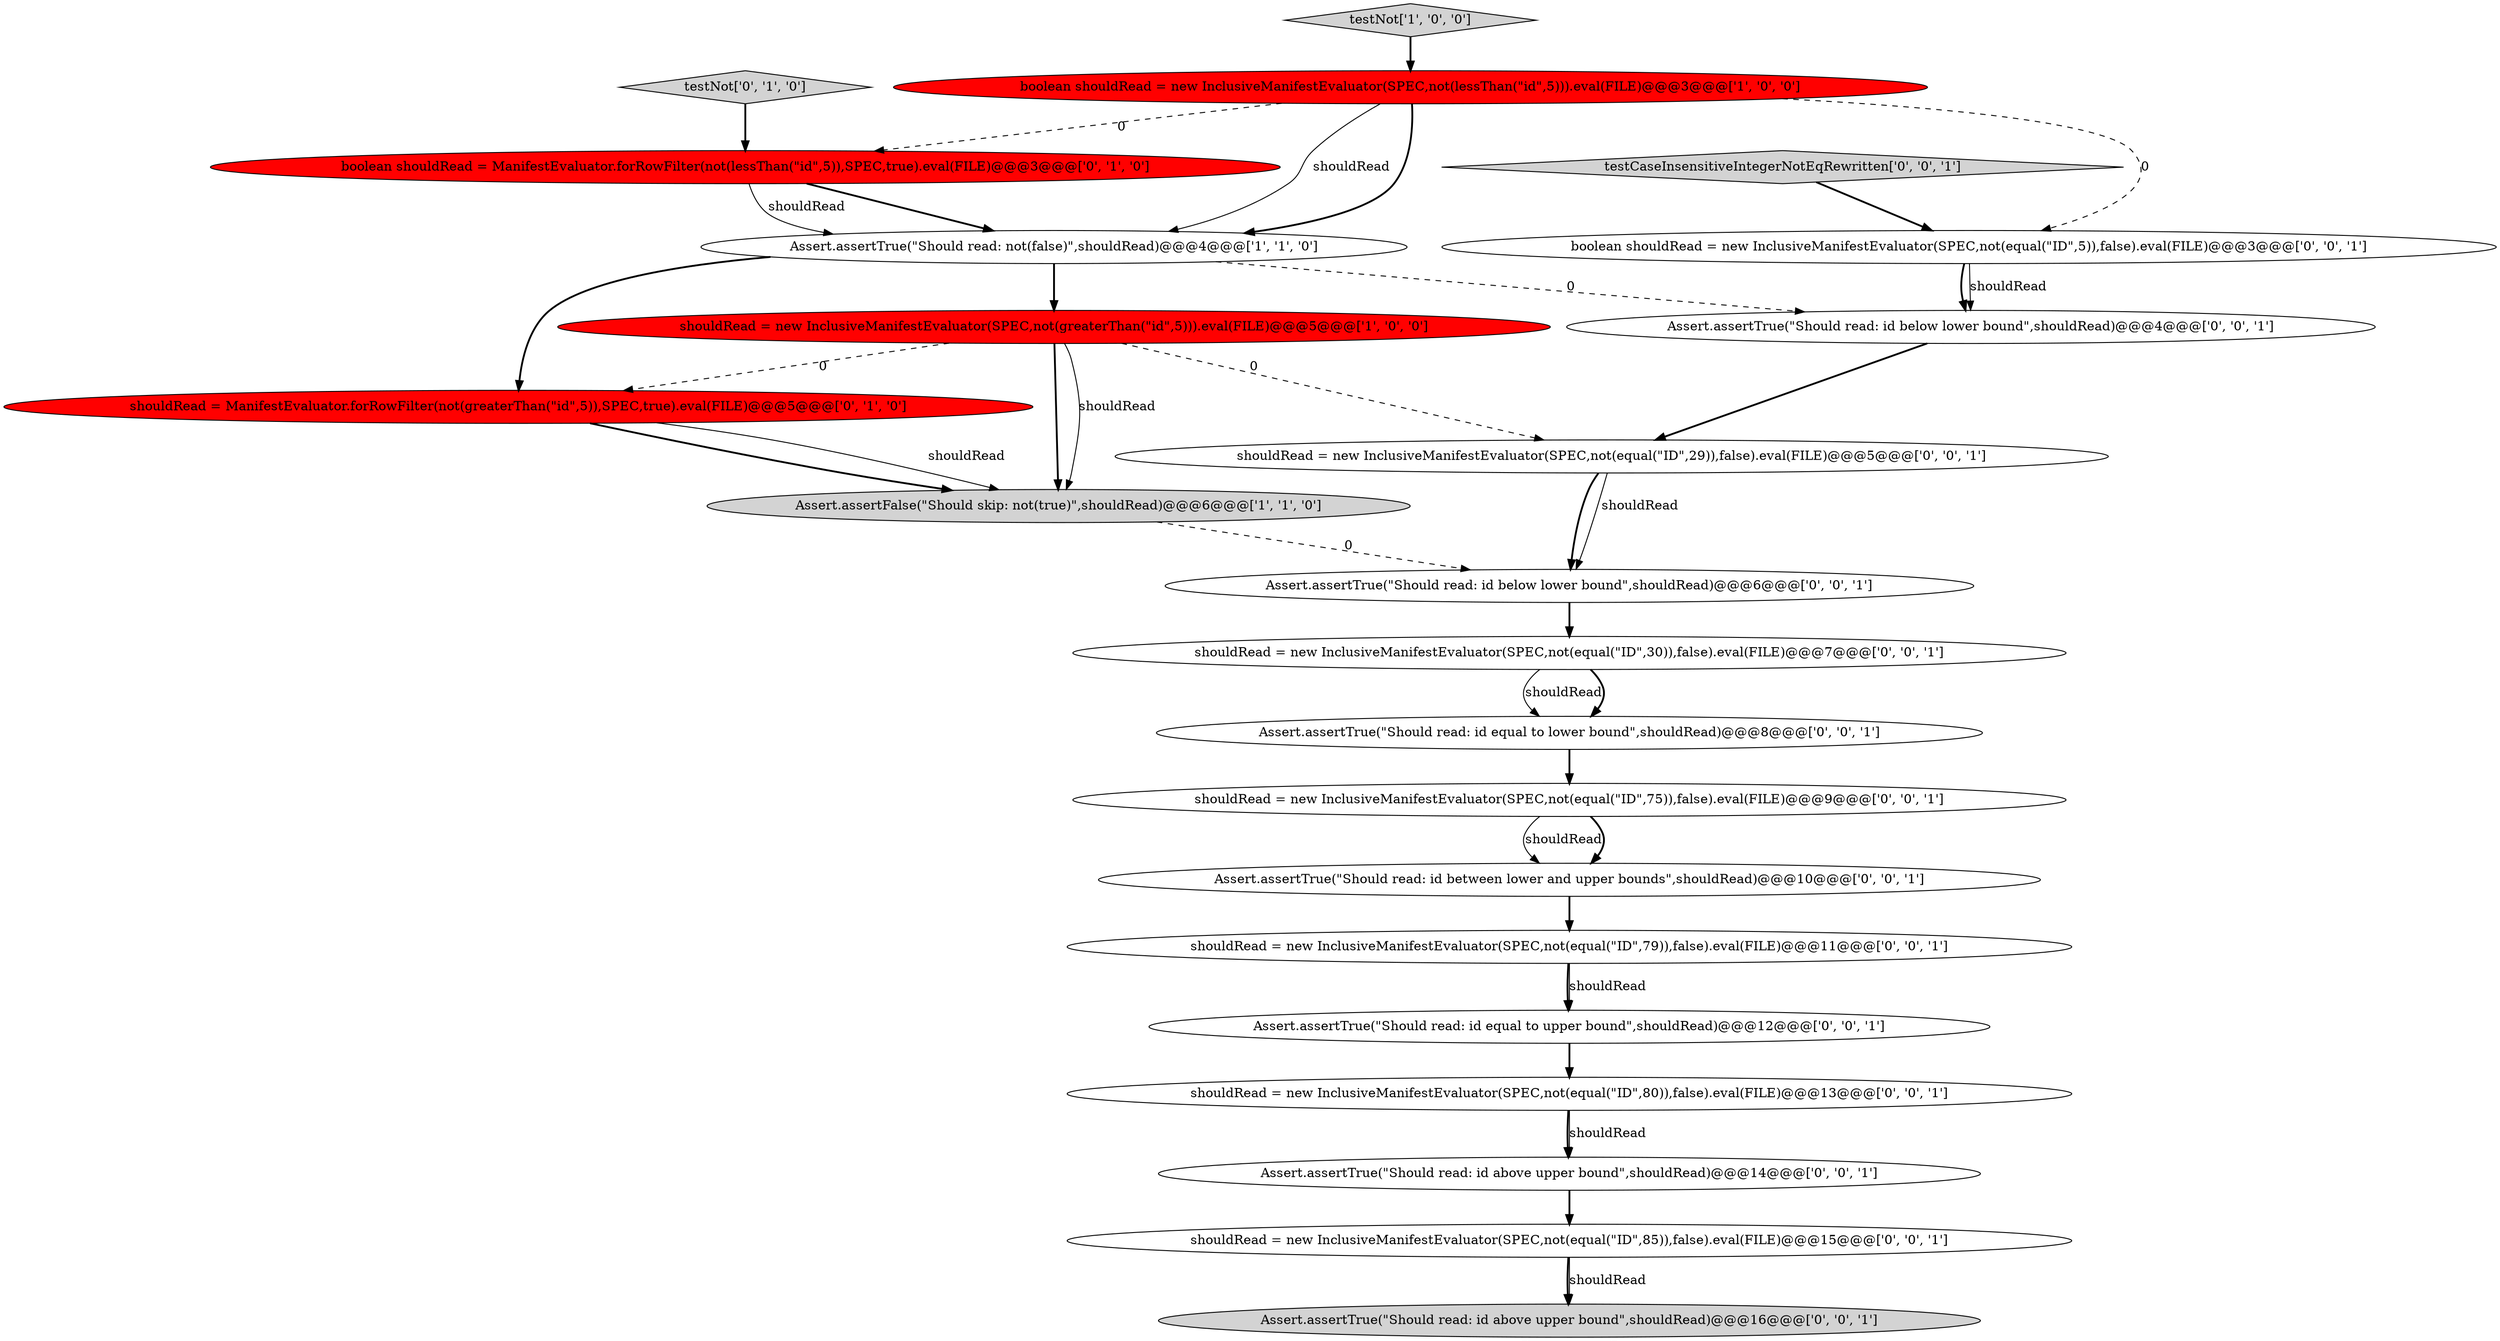digraph {
7 [style = filled, label = "testNot['0', '1', '0']", fillcolor = lightgray, shape = diamond image = "AAA0AAABBB2BBB"];
17 [style = filled, label = "shouldRead = new InclusiveManifestEvaluator(SPEC,not(equal(\"ID\",75)),false).eval(FILE)@@@9@@@['0', '0', '1']", fillcolor = white, shape = ellipse image = "AAA0AAABBB3BBB"];
3 [style = filled, label = "shouldRead = new InclusiveManifestEvaluator(SPEC,not(greaterThan(\"id\",5))).eval(FILE)@@@5@@@['1', '0', '0']", fillcolor = red, shape = ellipse image = "AAA1AAABBB1BBB"];
12 [style = filled, label = "Assert.assertTrue(\"Should read: id above upper bound\",shouldRead)@@@14@@@['0', '0', '1']", fillcolor = white, shape = ellipse image = "AAA0AAABBB3BBB"];
4 [style = filled, label = "Assert.assertFalse(\"Should skip: not(true)\",shouldRead)@@@6@@@['1', '1', '0']", fillcolor = lightgray, shape = ellipse image = "AAA0AAABBB1BBB"];
11 [style = filled, label = "Assert.assertTrue(\"Should read: id below lower bound\",shouldRead)@@@6@@@['0', '0', '1']", fillcolor = white, shape = ellipse image = "AAA0AAABBB3BBB"];
9 [style = filled, label = "boolean shouldRead = new InclusiveManifestEvaluator(SPEC,not(equal(\"ID\",5)),false).eval(FILE)@@@3@@@['0', '0', '1']", fillcolor = white, shape = ellipse image = "AAA0AAABBB3BBB"];
13 [style = filled, label = "shouldRead = new InclusiveManifestEvaluator(SPEC,not(equal(\"ID\",29)),false).eval(FILE)@@@5@@@['0', '0', '1']", fillcolor = white, shape = ellipse image = "AAA0AAABBB3BBB"];
19 [style = filled, label = "Assert.assertTrue(\"Should read: id equal to upper bound\",shouldRead)@@@12@@@['0', '0', '1']", fillcolor = white, shape = ellipse image = "AAA0AAABBB3BBB"];
10 [style = filled, label = "Assert.assertTrue(\"Should read: id above upper bound\",shouldRead)@@@16@@@['0', '0', '1']", fillcolor = lightgray, shape = ellipse image = "AAA0AAABBB3BBB"];
14 [style = filled, label = "Assert.assertTrue(\"Should read: id between lower and upper bounds\",shouldRead)@@@10@@@['0', '0', '1']", fillcolor = white, shape = ellipse image = "AAA0AAABBB3BBB"];
8 [style = filled, label = "shouldRead = new InclusiveManifestEvaluator(SPEC,not(equal(\"ID\",79)),false).eval(FILE)@@@11@@@['0', '0', '1']", fillcolor = white, shape = ellipse image = "AAA0AAABBB3BBB"];
22 [style = filled, label = "shouldRead = new InclusiveManifestEvaluator(SPEC,not(equal(\"ID\",30)),false).eval(FILE)@@@7@@@['0', '0', '1']", fillcolor = white, shape = ellipse image = "AAA0AAABBB3BBB"];
18 [style = filled, label = "shouldRead = new InclusiveManifestEvaluator(SPEC,not(equal(\"ID\",80)),false).eval(FILE)@@@13@@@['0', '0', '1']", fillcolor = white, shape = ellipse image = "AAA0AAABBB3BBB"];
2 [style = filled, label = "Assert.assertTrue(\"Should read: not(false)\",shouldRead)@@@4@@@['1', '1', '0']", fillcolor = white, shape = ellipse image = "AAA0AAABBB1BBB"];
20 [style = filled, label = "Assert.assertTrue(\"Should read: id equal to lower bound\",shouldRead)@@@8@@@['0', '0', '1']", fillcolor = white, shape = ellipse image = "AAA0AAABBB3BBB"];
15 [style = filled, label = "testCaseInsensitiveIntegerNotEqRewritten['0', '0', '1']", fillcolor = lightgray, shape = diamond image = "AAA0AAABBB3BBB"];
0 [style = filled, label = "boolean shouldRead = new InclusiveManifestEvaluator(SPEC,not(lessThan(\"id\",5))).eval(FILE)@@@3@@@['1', '0', '0']", fillcolor = red, shape = ellipse image = "AAA1AAABBB1BBB"];
6 [style = filled, label = "shouldRead = ManifestEvaluator.forRowFilter(not(greaterThan(\"id\",5)),SPEC,true).eval(FILE)@@@5@@@['0', '1', '0']", fillcolor = red, shape = ellipse image = "AAA1AAABBB2BBB"];
1 [style = filled, label = "testNot['1', '0', '0']", fillcolor = lightgray, shape = diamond image = "AAA0AAABBB1BBB"];
5 [style = filled, label = "boolean shouldRead = ManifestEvaluator.forRowFilter(not(lessThan(\"id\",5)),SPEC,true).eval(FILE)@@@3@@@['0', '1', '0']", fillcolor = red, shape = ellipse image = "AAA1AAABBB2BBB"];
16 [style = filled, label = "shouldRead = new InclusiveManifestEvaluator(SPEC,not(equal(\"ID\",85)),false).eval(FILE)@@@15@@@['0', '0', '1']", fillcolor = white, shape = ellipse image = "AAA0AAABBB3BBB"];
21 [style = filled, label = "Assert.assertTrue(\"Should read: id below lower bound\",shouldRead)@@@4@@@['0', '0', '1']", fillcolor = white, shape = ellipse image = "AAA0AAABBB3BBB"];
5->2 [style = solid, label="shouldRead"];
19->18 [style = bold, label=""];
20->17 [style = bold, label=""];
3->6 [style = dashed, label="0"];
0->5 [style = dashed, label="0"];
16->10 [style = bold, label=""];
2->6 [style = bold, label=""];
8->19 [style = bold, label=""];
22->20 [style = solid, label="shouldRead"];
2->3 [style = bold, label=""];
0->2 [style = bold, label=""];
13->11 [style = solid, label="shouldRead"];
3->4 [style = solid, label="shouldRead"];
18->12 [style = bold, label=""];
12->16 [style = bold, label=""];
1->0 [style = bold, label=""];
3->13 [style = dashed, label="0"];
18->12 [style = solid, label="shouldRead"];
3->4 [style = bold, label=""];
13->11 [style = bold, label=""];
17->14 [style = solid, label="shouldRead"];
16->10 [style = solid, label="shouldRead"];
6->4 [style = bold, label=""];
5->2 [style = bold, label=""];
7->5 [style = bold, label=""];
22->20 [style = bold, label=""];
2->21 [style = dashed, label="0"];
17->14 [style = bold, label=""];
15->9 [style = bold, label=""];
9->21 [style = bold, label=""];
0->2 [style = solid, label="shouldRead"];
11->22 [style = bold, label=""];
14->8 [style = bold, label=""];
0->9 [style = dashed, label="0"];
4->11 [style = dashed, label="0"];
6->4 [style = solid, label="shouldRead"];
9->21 [style = solid, label="shouldRead"];
21->13 [style = bold, label=""];
8->19 [style = solid, label="shouldRead"];
}
